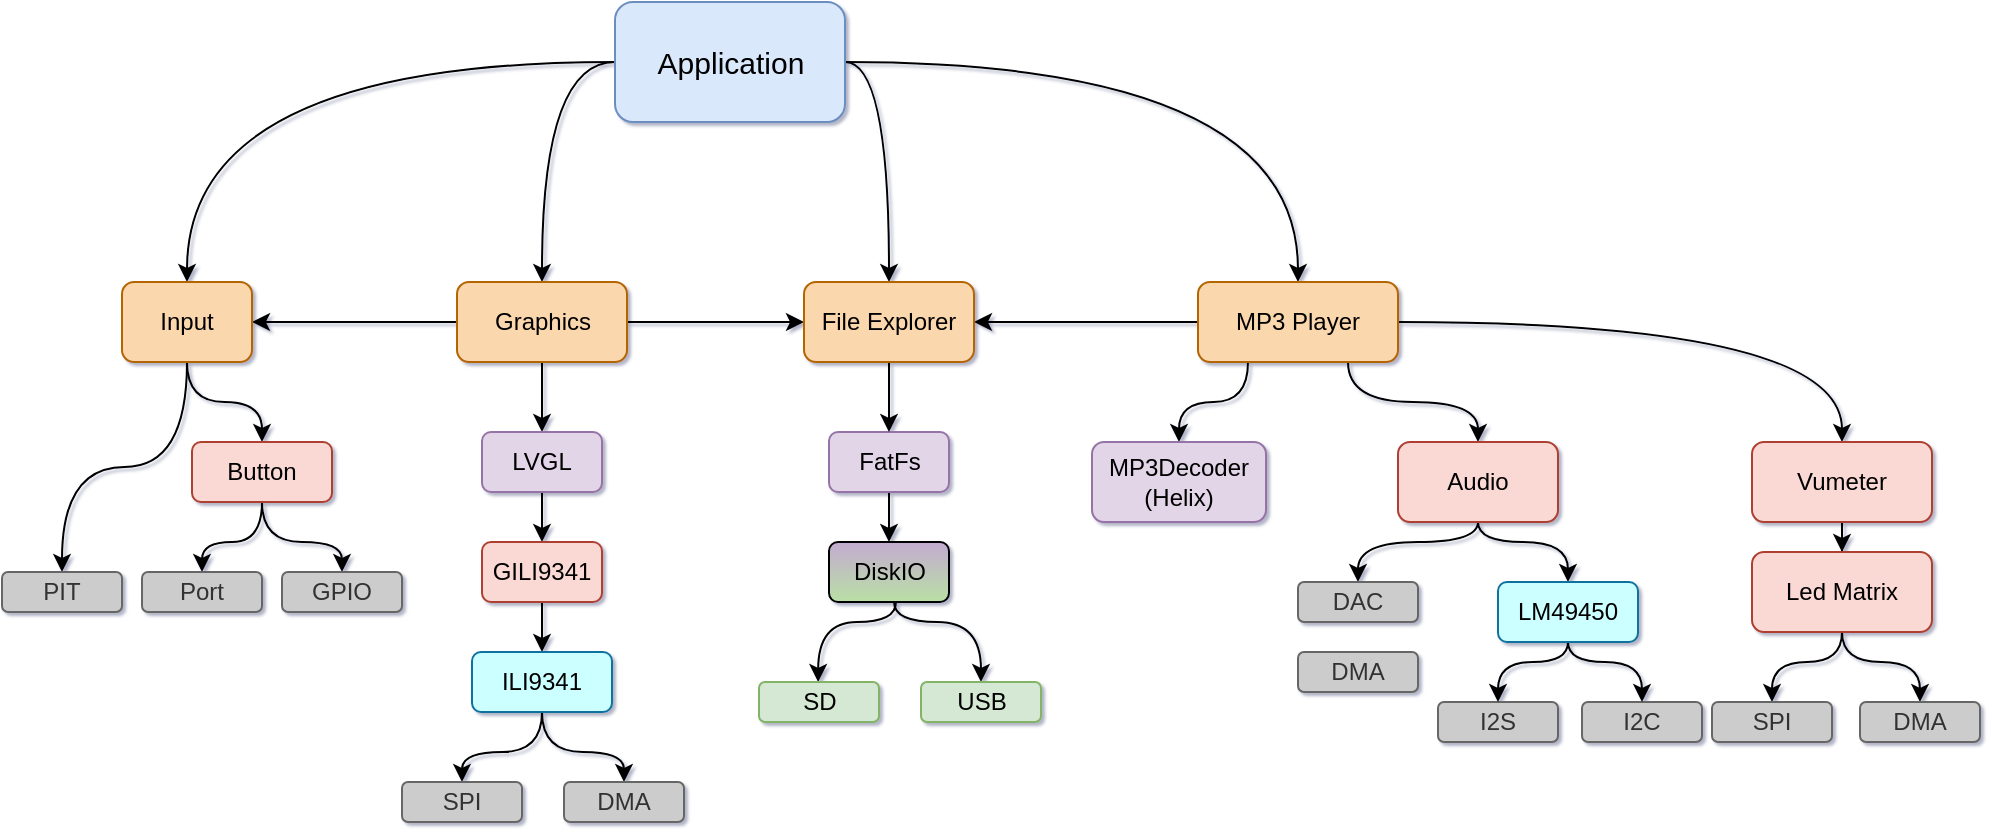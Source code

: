 <mxfile version="10.4.8" type="github"><diagram id="C97nrnu4VFksmI_HuxuL" name="Page-1"><mxGraphModel dx="1167" dy="599" grid="0" gridSize="10" guides="1" tooltips="1" connect="1" arrows="1" fold="1" page="1" pageScale="1" pageWidth="1654" pageHeight="1169" background="none" math="0" shadow="1"><root><mxCell id="0"/><mxCell id="1" parent="0"/><mxCell id="sSEopAjNWtljHVmL3cbr-63" style="rounded=0;orthogonalLoop=1;jettySize=auto;html=1;exitX=1;exitY=0.5;exitDx=0;exitDy=0;entryX=0.5;entryY=0;entryDx=0;entryDy=0;edgeStyle=orthogonalEdgeStyle;elbow=vertical;curved=1;" parent="1" source="sSEopAjNWtljHVmL3cbr-1" target="sSEopAjNWtljHVmL3cbr-4" edge="1"><mxGeometry relative="1" as="geometry"/></mxCell><mxCell id="sSEopAjNWtljHVmL3cbr-69" style="edgeStyle=orthogonalEdgeStyle;curved=1;rounded=0;orthogonalLoop=1;jettySize=auto;html=1;exitX=0;exitY=0.5;exitDx=0;exitDy=0;entryX=0.5;entryY=0;entryDx=0;entryDy=0;" parent="1" source="sSEopAjNWtljHVmL3cbr-1" target="sSEopAjNWtljHVmL3cbr-38" edge="1"><mxGeometry relative="1" as="geometry"/></mxCell><mxCell id="sSEopAjNWtljHVmL3cbr-70" style="edgeStyle=orthogonalEdgeStyle;curved=1;rounded=0;orthogonalLoop=1;jettySize=auto;html=1;entryX=0.5;entryY=0;entryDx=0;entryDy=0;exitX=0;exitY=0.5;exitDx=0;exitDy=0;" parent="1" source="sSEopAjNWtljHVmL3cbr-1" target="sSEopAjNWtljHVmL3cbr-2" edge="1"><mxGeometry relative="1" as="geometry"/></mxCell><mxCell id="sSEopAjNWtljHVmL3cbr-75" style="edgeStyle=orthogonalEdgeStyle;curved=1;rounded=0;orthogonalLoop=1;jettySize=auto;html=1;exitX=1;exitY=0.5;exitDx=0;exitDy=0;" parent="1" source="sSEopAjNWtljHVmL3cbr-1" target="sSEopAjNWtljHVmL3cbr-10" edge="1"><mxGeometry relative="1" as="geometry"/></mxCell><mxCell id="sSEopAjNWtljHVmL3cbr-1" value="&lt;font style=&quot;font-size: 15px&quot;&gt;Application&lt;/font&gt;" style="rounded=1;whiteSpace=wrap;html=1;fillColor=#dae8fc;strokeColor=#6c8ebf;" parent="1" vertex="1"><mxGeometry x="561.5" y="240" width="115" height="60" as="geometry"/></mxCell><mxCell id="sSEopAjNWtljHVmL3cbr-45" style="edgeStyle=orthogonalEdgeStyle;rounded=0;orthogonalLoop=1;jettySize=auto;html=1;curved=1;entryX=0;entryY=0.5;entryDx=0;entryDy=0;fillColor=#fad7ac;strokeColor=#000000;" parent="1" source="sSEopAjNWtljHVmL3cbr-2" target="sSEopAjNWtljHVmL3cbr-10" edge="1"><mxGeometry relative="1" as="geometry"><mxPoint x="641.029" y="399.529" as="targetPoint"/></mxGeometry></mxCell><mxCell id="sSEopAjNWtljHVmL3cbr-51" style="edgeStyle=orthogonalEdgeStyle;rounded=0;orthogonalLoop=1;jettySize=auto;html=1;entryX=0.5;entryY=0;entryDx=0;entryDy=0;" parent="1" source="sSEopAjNWtljHVmL3cbr-2" target="sSEopAjNWtljHVmL3cbr-37" edge="1"><mxGeometry relative="1" as="geometry"/></mxCell><mxCell id="sSEopAjNWtljHVmL3cbr-62" style="edgeStyle=orthogonalEdgeStyle;rounded=0;orthogonalLoop=1;jettySize=auto;html=1;entryX=1;entryY=0.5;entryDx=0;entryDy=0;fillColor=#fad7ac;strokeColor=#000000;" parent="1" source="sSEopAjNWtljHVmL3cbr-2" target="sSEopAjNWtljHVmL3cbr-38" edge="1"><mxGeometry relative="1" as="geometry"/></mxCell><mxCell id="sSEopAjNWtljHVmL3cbr-2" value="Graphics" style="rounded=1;whiteSpace=wrap;html=1;fillColor=#fad7ac;strokeColor=#b46504;" parent="1" vertex="1"><mxGeometry x="482.5" y="380" width="85" height="40" as="geometry"/></mxCell><mxCell id="sSEopAjNWtljHVmL3cbr-46" style="edgeStyle=orthogonalEdgeStyle;rounded=0;orthogonalLoop=1;jettySize=auto;html=1;entryX=1;entryY=0.5;entryDx=0;entryDy=0;curved=1;fillColor=#fad7ac;strokeColor=#000000;" parent="1" source="sSEopAjNWtljHVmL3cbr-4" target="sSEopAjNWtljHVmL3cbr-10" edge="1"><mxGeometry relative="1" as="geometry"/></mxCell><mxCell id="sSEopAjNWtljHVmL3cbr-48" style="edgeStyle=orthogonalEdgeStyle;rounded=0;orthogonalLoop=1;jettySize=auto;html=1;exitX=1;exitY=0.5;exitDx=0;exitDy=0;entryX=0.5;entryY=0;entryDx=0;entryDy=0;curved=1;" parent="1" source="sSEopAjNWtljHVmL3cbr-4" target="sSEopAjNWtljHVmL3cbr-7" edge="1"><mxGeometry relative="1" as="geometry"/></mxCell><mxCell id="sSEopAjNWtljHVmL3cbr-49" style="edgeStyle=orthogonalEdgeStyle;rounded=0;orthogonalLoop=1;jettySize=auto;html=1;exitX=0.25;exitY=1;exitDx=0;exitDy=0;entryX=0.5;entryY=0;entryDx=0;entryDy=0;curved=1;" parent="1" source="sSEopAjNWtljHVmL3cbr-4" target="sSEopAjNWtljHVmL3cbr-9" edge="1"><mxGeometry relative="1" as="geometry"/></mxCell><mxCell id="sSEopAjNWtljHVmL3cbr-50" style="edgeStyle=orthogonalEdgeStyle;rounded=0;orthogonalLoop=1;jettySize=auto;html=1;exitX=0.75;exitY=1;exitDx=0;exitDy=0;entryX=0.5;entryY=0;entryDx=0;entryDy=0;curved=1;" parent="1" source="sSEopAjNWtljHVmL3cbr-4" target="sSEopAjNWtljHVmL3cbr-8" edge="1"><mxGeometry relative="1" as="geometry"/></mxCell><mxCell id="sSEopAjNWtljHVmL3cbr-4" value="MP3 Player&lt;br&gt;" style="rounded=1;whiteSpace=wrap;html=1;fillColor=#fad7ac;strokeColor=#b46504;" parent="1" vertex="1"><mxGeometry x="853" y="380" width="100" height="40" as="geometry"/></mxCell><mxCell id="sSEopAjNWtljHVmL3cbr-22" style="edgeStyle=orthogonalEdgeStyle;rounded=0;orthogonalLoop=1;jettySize=auto;html=1;entryX=0.5;entryY=0;entryDx=0;entryDy=0;" parent="1" source="sSEopAjNWtljHVmL3cbr-6" target="sSEopAjNWtljHVmL3cbr-15" edge="1"><mxGeometry relative="1" as="geometry"/></mxCell><mxCell id="sSEopAjNWtljHVmL3cbr-6" value="FatFs&lt;br&gt;" style="rounded=1;whiteSpace=wrap;html=1;fillColor=#e1d5e7;strokeColor=#9673a6;" parent="1" vertex="1"><mxGeometry x="668.5" y="455" width="60" height="30" as="geometry"/></mxCell><mxCell id="sSEopAjNWtljHVmL3cbr-36" value="" style="edgeStyle=orthogonalEdgeStyle;rounded=0;orthogonalLoop=1;jettySize=auto;html=1;entryX=0.5;entryY=0;entryDx=0;entryDy=0;" parent="1" source="sSEopAjNWtljHVmL3cbr-7" target="sSEopAjNWtljHVmL3cbr-34" edge="1"><mxGeometry relative="1" as="geometry"><mxPoint x="1175" y="580" as="targetPoint"/></mxGeometry></mxCell><mxCell id="sSEopAjNWtljHVmL3cbr-7" value="Vumeter&lt;br&gt;" style="rounded=1;whiteSpace=wrap;html=1;fillColor=#fad9d5;strokeColor=#ae4132;" parent="1" vertex="1"><mxGeometry x="1130" y="460" width="90" height="40" as="geometry"/></mxCell><mxCell id="woRYGjkfQbtKH-f8qfja-11" style="edgeStyle=orthogonalEdgeStyle;rounded=0;orthogonalLoop=1;jettySize=auto;html=1;entryX=0.5;entryY=0;entryDx=0;entryDy=0;strokeColor=#000000;curved=1;" parent="1" source="sSEopAjNWtljHVmL3cbr-8" target="woRYGjkfQbtKH-f8qfja-9" edge="1"><mxGeometry relative="1" as="geometry"><Array as="points"><mxPoint x="993" y="510"/><mxPoint x="1038" y="510"/></Array></mxGeometry></mxCell><mxCell id="woRYGjkfQbtKH-f8qfja-14" style="edgeStyle=orthogonalEdgeStyle;curved=1;rounded=0;orthogonalLoop=1;jettySize=auto;html=1;entryX=0.5;entryY=0;entryDx=0;entryDy=0;strokeColor=#000000;" parent="1" source="sSEopAjNWtljHVmL3cbr-8" target="sSEopAjNWtljHVmL3cbr-27" edge="1"><mxGeometry relative="1" as="geometry"><Array as="points"><mxPoint x="993" y="510"/><mxPoint x="933" y="510"/></Array></mxGeometry></mxCell><mxCell id="sSEopAjNWtljHVmL3cbr-8" value="Audio" style="rounded=1;whiteSpace=wrap;html=1;fillColor=#fad9d5;strokeColor=#ae4132;" parent="1" vertex="1"><mxGeometry x="953" y="460" width="80" height="40" as="geometry"/></mxCell><mxCell id="sSEopAjNWtljHVmL3cbr-9" value="MP3Decoder&lt;br&gt;(Helix)&lt;br&gt;" style="rounded=1;whiteSpace=wrap;html=1;fillColor=#e1d5e7;strokeColor=#9673a6;" parent="1" vertex="1"><mxGeometry x="800" y="460" width="87" height="40" as="geometry"/></mxCell><mxCell id="sSEopAjNWtljHVmL3cbr-19" style="edgeStyle=orthogonalEdgeStyle;rounded=0;orthogonalLoop=1;jettySize=auto;html=1;exitX=0.5;exitY=1;exitDx=0;exitDy=0;entryX=0.5;entryY=0;entryDx=0;entryDy=0;" parent="1" source="sSEopAjNWtljHVmL3cbr-10" target="sSEopAjNWtljHVmL3cbr-6" edge="1"><mxGeometry relative="1" as="geometry"/></mxCell><mxCell id="sSEopAjNWtljHVmL3cbr-10" value="File Explorer&lt;br&gt;" style="rounded=1;whiteSpace=wrap;html=1;fillColor=#fad7ac;strokeColor=#b46504;" parent="1" vertex="1"><mxGeometry x="656" y="380" width="85" height="40" as="geometry"/></mxCell><mxCell id="sSEopAjNWtljHVmL3cbr-26" style="edgeStyle=orthogonalEdgeStyle;rounded=0;orthogonalLoop=1;jettySize=auto;html=1;entryX=0.493;entryY=0;entryDx=0;entryDy=0;entryPerimeter=0;curved=1;" parent="1" source="sSEopAjNWtljHVmL3cbr-15" target="sSEopAjNWtljHVmL3cbr-16" edge="1"><mxGeometry relative="1" as="geometry"><Array as="points"><mxPoint x="702" y="550"/><mxPoint x="663" y="550"/></Array></mxGeometry></mxCell><mxCell id="sSEopAjNWtljHVmL3cbr-67" style="edgeStyle=orthogonalEdgeStyle;curved=1;rounded=0;orthogonalLoop=1;jettySize=auto;html=1;entryX=0.5;entryY=0;entryDx=0;entryDy=0;" parent="1" source="sSEopAjNWtljHVmL3cbr-15" target="sSEopAjNWtljHVmL3cbr-17" edge="1"><mxGeometry relative="1" as="geometry"><Array as="points"><mxPoint x="701" y="550"/><mxPoint x="745" y="550"/></Array></mxGeometry></mxCell><mxCell id="sSEopAjNWtljHVmL3cbr-15" value="DiskIO&lt;br&gt;" style="rounded=1;whiteSpace=wrap;html=1;gradientColor=#B9E0A5;fillColor=#C3ABD0;" parent="1" vertex="1"><mxGeometry x="668.5" y="510" width="60" height="30" as="geometry"/></mxCell><mxCell id="sSEopAjNWtljHVmL3cbr-16" value="SD&lt;br&gt;" style="rounded=1;whiteSpace=wrap;html=1;fillColor=#d5e8d4;strokeColor=#82b366;" parent="1" vertex="1"><mxGeometry x="633.5" y="580" width="60" height="20" as="geometry"/></mxCell><mxCell id="sSEopAjNWtljHVmL3cbr-17" value="USB&lt;br&gt;" style="rounded=1;whiteSpace=wrap;html=1;fillColor=#d5e8d4;strokeColor=#82b366;" parent="1" vertex="1"><mxGeometry x="714.5" y="580" width="60" height="20" as="geometry"/></mxCell><mxCell id="sSEopAjNWtljHVmL3cbr-27" value="DAC&lt;br&gt;" style="rounded=1;whiteSpace=wrap;html=1;fillColor=#CCCCCC;strokeColor=#666666;fontColor=#333333;" parent="1" vertex="1"><mxGeometry x="903" y="530" width="60" height="20" as="geometry"/></mxCell><mxCell id="sSEopAjNWtljHVmL3cbr-28" value="I2S&lt;br&gt;" style="rounded=1;whiteSpace=wrap;html=1;fillColor=#CCCCCC;strokeColor=#666666;fontColor=#333333;" parent="1" vertex="1"><mxGeometry x="973" y="590" width="60" height="20" as="geometry"/></mxCell><mxCell id="sSEopAjNWtljHVmL3cbr-32" value="DMA&lt;br&gt;" style="rounded=1;whiteSpace=wrap;html=1;fillColor=#CCCCCC;strokeColor=#666666;fontColor=#333333;" parent="1" vertex="1"><mxGeometry x="903" y="565" width="60" height="20" as="geometry"/></mxCell><mxCell id="sSEopAjNWtljHVmL3cbr-85" style="edgeStyle=orthogonalEdgeStyle;curved=1;rounded=0;orthogonalLoop=1;jettySize=auto;html=1;exitX=0.5;exitY=1;exitDx=0;exitDy=0;entryX=0.5;entryY=0;entryDx=0;entryDy=0;" parent="1" source="sSEopAjNWtljHVmL3cbr-34" target="sSEopAjNWtljHVmL3cbr-81" edge="1"><mxGeometry relative="1" as="geometry"><Array as="points"><mxPoint x="1175" y="570"/><mxPoint x="1140" y="570"/></Array></mxGeometry></mxCell><mxCell id="sSEopAjNWtljHVmL3cbr-86" style="edgeStyle=orthogonalEdgeStyle;curved=1;rounded=0;orthogonalLoop=1;jettySize=auto;html=1;exitX=0.5;exitY=1;exitDx=0;exitDy=0;" parent="1" source="sSEopAjNWtljHVmL3cbr-34" target="sSEopAjNWtljHVmL3cbr-82" edge="1"><mxGeometry relative="1" as="geometry"><Array as="points"><mxPoint x="1175" y="570"/><mxPoint x="1214" y="570"/></Array></mxGeometry></mxCell><mxCell id="sSEopAjNWtljHVmL3cbr-34" value="Led Matrix&lt;br&gt;" style="rounded=1;whiteSpace=wrap;html=1;fillColor=#fad9d5;strokeColor=#ae4132;" parent="1" vertex="1"><mxGeometry x="1130" y="515" width="90" height="40" as="geometry"/></mxCell><mxCell id="sSEopAjNWtljHVmL3cbr-56" style="edgeStyle=orthogonalEdgeStyle;rounded=0;orthogonalLoop=1;jettySize=auto;html=1;exitX=0.5;exitY=1;exitDx=0;exitDy=0;entryX=0.5;entryY=0;entryDx=0;entryDy=0;" parent="1" source="sSEopAjNWtljHVmL3cbr-37" target="sSEopAjNWtljHVmL3cbr-52" edge="1"><mxGeometry relative="1" as="geometry"/></mxCell><mxCell id="sSEopAjNWtljHVmL3cbr-37" value="LVGL" style="rounded=1;whiteSpace=wrap;html=1;fillColor=#e1d5e7;strokeColor=#9673a6;" parent="1" vertex="1"><mxGeometry x="495" y="455" width="60" height="30" as="geometry"/></mxCell><mxCell id="sSEopAjNWtljHVmL3cbr-40" value="" style="edgeStyle=orthogonalEdgeStyle;rounded=0;orthogonalLoop=1;jettySize=auto;html=1;curved=1;" parent="1" source="sSEopAjNWtljHVmL3cbr-38" target="sSEopAjNWtljHVmL3cbr-39" edge="1"><mxGeometry relative="1" as="geometry"/></mxCell><mxCell id="sSEopAjNWtljHVmL3cbr-87" style="edgeStyle=orthogonalEdgeStyle;curved=1;rounded=0;orthogonalLoop=1;jettySize=auto;html=1;entryX=0.5;entryY=0;entryDx=0;entryDy=0;exitX=0.5;exitY=1;exitDx=0;exitDy=0;" parent="1" source="sSEopAjNWtljHVmL3cbr-38" target="sSEopAjNWtljHVmL3cbr-60" edge="1"><mxGeometry relative="1" as="geometry"/></mxCell><mxCell id="sSEopAjNWtljHVmL3cbr-38" value="Input&lt;br&gt;" style="rounded=1;whiteSpace=wrap;html=1;fillColor=#fad7ac;strokeColor=#b46504;" parent="1" vertex="1"><mxGeometry x="315" y="380" width="65" height="40" as="geometry"/></mxCell><mxCell id="sSEopAjNWtljHVmL3cbr-58" style="edgeStyle=orthogonalEdgeStyle;rounded=0;orthogonalLoop=1;jettySize=auto;html=1;entryX=0.5;entryY=0;entryDx=0;entryDy=0;curved=1;" parent="1" source="sSEopAjNWtljHVmL3cbr-39" target="sSEopAjNWtljHVmL3cbr-41" edge="1"><mxGeometry relative="1" as="geometry"/></mxCell><mxCell id="sSEopAjNWtljHVmL3cbr-59" style="edgeStyle=orthogonalEdgeStyle;rounded=0;orthogonalLoop=1;jettySize=auto;html=1;entryX=0.5;entryY=0;entryDx=0;entryDy=0;curved=1;" parent="1" source="sSEopAjNWtljHVmL3cbr-39" target="sSEopAjNWtljHVmL3cbr-42" edge="1"><mxGeometry relative="1" as="geometry"/></mxCell><mxCell id="sSEopAjNWtljHVmL3cbr-39" value="Button&lt;br&gt;" style="rounded=1;whiteSpace=wrap;html=1;fillColor=#fad9d5;strokeColor=#ae4132;" parent="1" vertex="1"><mxGeometry x="350" y="460" width="70" height="30" as="geometry"/></mxCell><mxCell id="sSEopAjNWtljHVmL3cbr-41" value="Port&lt;br&gt;" style="rounded=1;whiteSpace=wrap;html=1;fillColor=#CCCCCC;strokeColor=#666666;fontColor=#333333;" parent="1" vertex="1"><mxGeometry x="325" y="525" width="60" height="20" as="geometry"/></mxCell><mxCell id="sSEopAjNWtljHVmL3cbr-42" value="GPIO&lt;br&gt;" style="rounded=1;whiteSpace=wrap;html=1;fillColor=#CCCCCC;strokeColor=#666666;fontColor=#333333;" parent="1" vertex="1"><mxGeometry x="395" y="525" width="60" height="20" as="geometry"/></mxCell><mxCell id="sSEopAjNWtljHVmL3cbr-57" style="edgeStyle=orthogonalEdgeStyle;rounded=0;orthogonalLoop=1;jettySize=auto;html=1;entryX=0.5;entryY=0;entryDx=0;entryDy=0;" parent="1" source="sSEopAjNWtljHVmL3cbr-52" target="sSEopAjNWtljHVmL3cbr-53" edge="1"><mxGeometry relative="1" as="geometry"/></mxCell><mxCell id="sSEopAjNWtljHVmL3cbr-52" value="GILI9341" style="rounded=1;whiteSpace=wrap;html=1;fillColor=#fad9d5;strokeColor=#ae4132;" parent="1" vertex="1"><mxGeometry x="495" y="510" width="60" height="30" as="geometry"/></mxCell><mxCell id="sSEopAjNWtljHVmL3cbr-77" style="edgeStyle=orthogonalEdgeStyle;curved=1;rounded=0;orthogonalLoop=1;jettySize=auto;html=1;exitX=0.5;exitY=1;exitDx=0;exitDy=0;entryX=0.5;entryY=0;entryDx=0;entryDy=0;" parent="1" source="sSEopAjNWtljHVmL3cbr-53" target="sSEopAjNWtljHVmL3cbr-73" edge="1"><mxGeometry relative="1" as="geometry"/></mxCell><mxCell id="sSEopAjNWtljHVmL3cbr-78" style="edgeStyle=orthogonalEdgeStyle;curved=1;rounded=0;orthogonalLoop=1;jettySize=auto;html=1;entryX=0.5;entryY=0;entryDx=0;entryDy=0;" parent="1" source="sSEopAjNWtljHVmL3cbr-53" target="sSEopAjNWtljHVmL3cbr-74" edge="1"><mxGeometry relative="1" as="geometry"/></mxCell><mxCell id="sSEopAjNWtljHVmL3cbr-53" value="ILI9341" style="rounded=1;whiteSpace=wrap;html=1;fillColor=#CCFFFF;strokeColor=#10739e;" parent="1" vertex="1"><mxGeometry x="490" y="565" width="70" height="30" as="geometry"/></mxCell><mxCell id="sSEopAjNWtljHVmL3cbr-60" value="PIT&lt;br&gt;" style="rounded=1;whiteSpace=wrap;html=1;fillColor=#CCCCCC;strokeColor=#666666;fontColor=#333333;" parent="1" vertex="1"><mxGeometry x="255" y="525" width="60" height="20" as="geometry"/></mxCell><mxCell id="sSEopAjNWtljHVmL3cbr-73" value="SPI&lt;br&gt;" style="rounded=1;whiteSpace=wrap;html=1;fillColor=#CCCCCC;strokeColor=#666666;fontColor=#333333;" parent="1" vertex="1"><mxGeometry x="455" y="630" width="60" height="20" as="geometry"/></mxCell><mxCell id="sSEopAjNWtljHVmL3cbr-74" value="DMA" style="rounded=1;whiteSpace=wrap;html=1;fillColor=#CCCCCC;strokeColor=#666666;fontColor=#333333;" parent="1" vertex="1"><mxGeometry x="536" y="630" width="60" height="20" as="geometry"/></mxCell><mxCell id="sSEopAjNWtljHVmL3cbr-81" value="SPI&lt;br&gt;" style="rounded=1;whiteSpace=wrap;html=1;fillColor=#CCCCCC;strokeColor=#666666;fontColor=#333333;" parent="1" vertex="1"><mxGeometry x="1110" y="590" width="60" height="20" as="geometry"/></mxCell><mxCell id="sSEopAjNWtljHVmL3cbr-82" value="DMA" style="rounded=1;whiteSpace=wrap;html=1;fillColor=#CCCCCC;strokeColor=#666666;fontColor=#333333;" parent="1" vertex="1"><mxGeometry x="1184" y="590" width="60" height="20" as="geometry"/></mxCell><mxCell id="woRYGjkfQbtKH-f8qfja-3" value="I2C&lt;br&gt;" style="rounded=1;whiteSpace=wrap;html=1;fillColor=#CCCCCC;strokeColor=#666666;fontColor=#333333;" parent="1" vertex="1"><mxGeometry x="1045" y="590" width="60" height="20" as="geometry"/></mxCell><mxCell id="woRYGjkfQbtKH-f8qfja-12" style="edgeStyle=orthogonalEdgeStyle;curved=1;rounded=0;orthogonalLoop=1;jettySize=auto;html=1;entryX=0.5;entryY=0;entryDx=0;entryDy=0;strokeColor=#000000;" parent="1" source="woRYGjkfQbtKH-f8qfja-9" target="sSEopAjNWtljHVmL3cbr-28" edge="1"><mxGeometry relative="1" as="geometry"><Array as="points"><mxPoint x="1038" y="570"/><mxPoint x="1003" y="570"/></Array></mxGeometry></mxCell><mxCell id="woRYGjkfQbtKH-f8qfja-13" style="edgeStyle=orthogonalEdgeStyle;curved=1;rounded=0;orthogonalLoop=1;jettySize=auto;html=1;entryX=0.5;entryY=0;entryDx=0;entryDy=0;strokeColor=#000000;" parent="1" source="woRYGjkfQbtKH-f8qfja-9" target="woRYGjkfQbtKH-f8qfja-3" edge="1"><mxGeometry relative="1" as="geometry"><Array as="points"><mxPoint x="1038" y="570"/><mxPoint x="1075" y="570"/></Array></mxGeometry></mxCell><mxCell id="woRYGjkfQbtKH-f8qfja-9" value="&lt;span&gt;LM49450&lt;/span&gt;" style="rounded=1;whiteSpace=wrap;html=1;fillColor=#CCFFFF;strokeColor=#10739e;" parent="1" vertex="1"><mxGeometry x="1003" y="530" width="70" height="30" as="geometry"/></mxCell></root></mxGraphModel></diagram></mxfile>